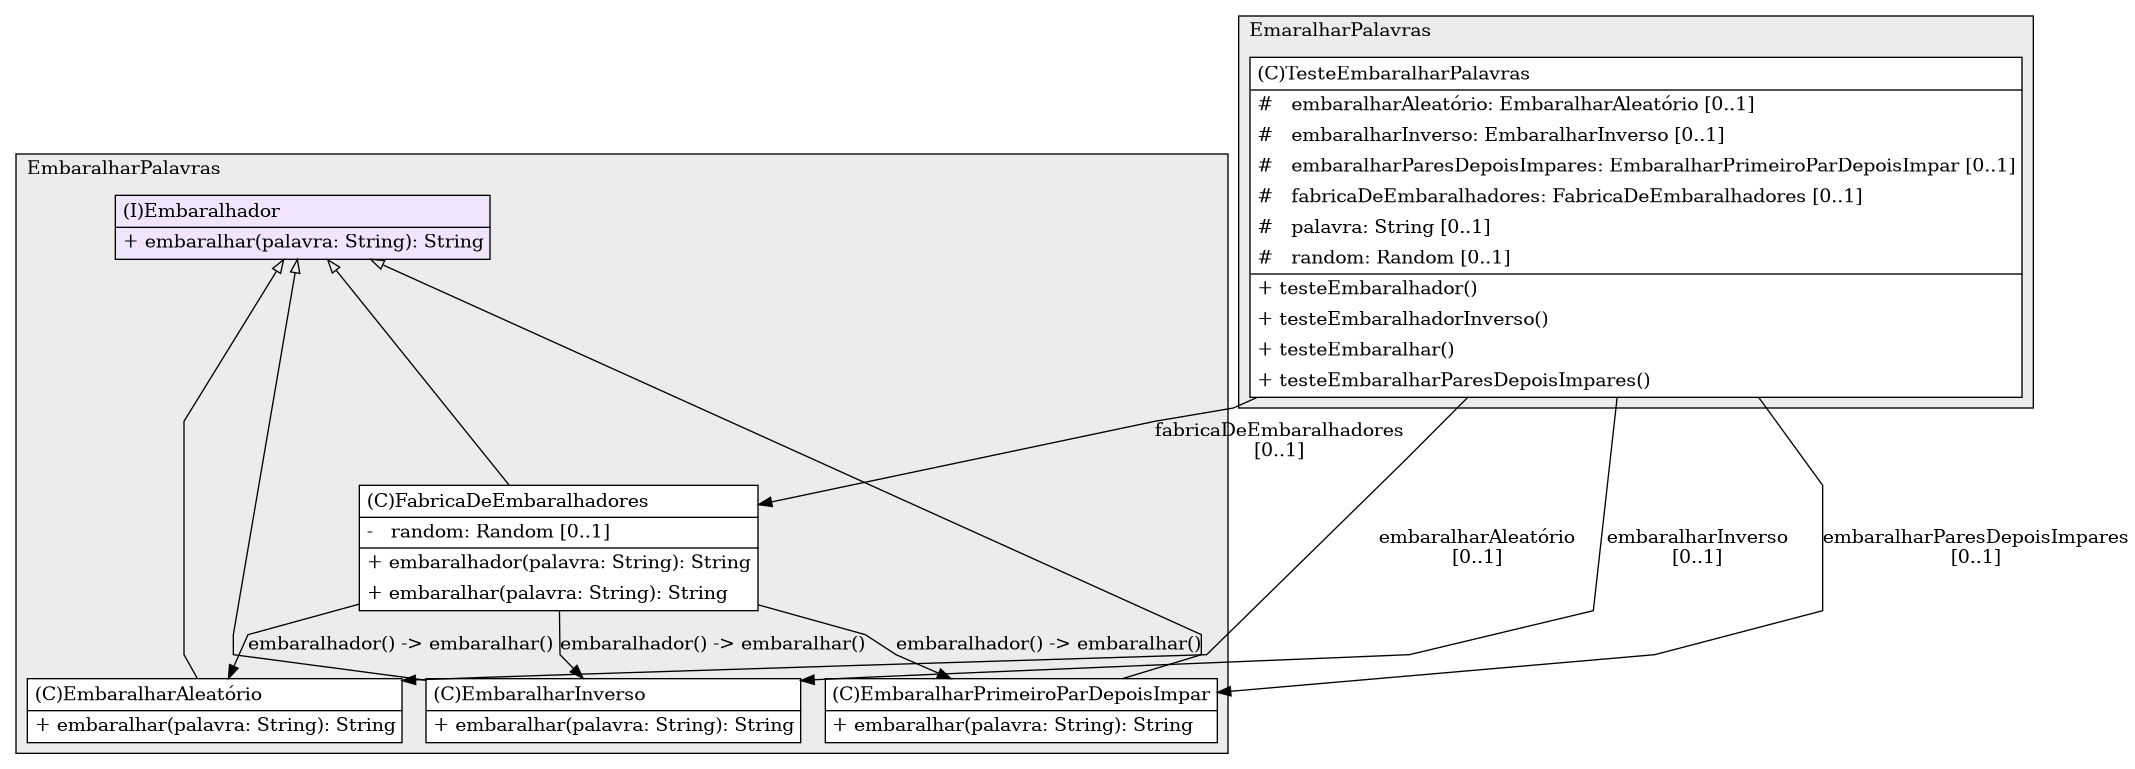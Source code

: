 @startuml

/' diagram meta data start
config=StructureConfiguration;
{
  "projectClassification": {
    "searchMode": "OpenProject", // OpenProject, AllProjects
    "includedProjects": "",
    "pathEndKeywords": "*.impl",
    "isClientPath": "",
    "isClientName": "",
    "isTestPath": "",
    "isTestName": "",
    "isMappingPath": "",
    "isMappingName": "",
    "isDataAccessPath": "",
    "isDataAccessName": "",
    "isDataStructurePath": "",
    "isDataStructureName": "",
    "isInterfaceStructuresPath": "",
    "isInterfaceStructuresName": "",
    "isEntryPointPath": "",
    "isEntryPointName": "",
    "treatFinalFieldsAsMandatory": false
  },
  "graphRestriction": {
    "classPackageExcludeFilter": "",
    "classPackageIncludeFilter": "",
    "classNameExcludeFilter": "",
    "classNameIncludeFilter": "",
    "methodNameExcludeFilter": "",
    "methodNameIncludeFilter": "",
    "removeByInheritance": "", // inheritance/annotation based filtering is done in a second step
    "removeByAnnotation": "",
    "removeByClassPackage": "", // cleanup the graph after inheritance/annotation based filtering is done
    "removeByClassName": "",
    "cutMappings": false,
    "cutEnum": true,
    "cutTests": true,
    "cutClient": true,
    "cutDataAccess": false,
    "cutInterfaceStructures": false,
    "cutDataStructures": false,
    "cutGetterAndSetter": true,
    "cutConstructors": true
  },
  "graphTraversal": {
    "forwardDepth": 6,
    "backwardDepth": 6,
    "classPackageExcludeFilter": "",
    "classPackageIncludeFilter": "",
    "classNameExcludeFilter": "",
    "classNameIncludeFilter": "",
    "methodNameExcludeFilter": "",
    "methodNameIncludeFilter": "",
    "hideMappings": false,
    "hideDataStructures": false,
    "hidePrivateMethods": true,
    "hideInterfaceCalls": true, // indirection: implementation -> interface (is hidden) -> implementation
    "onlyShowApplicationEntryPoints": false, // root node is included
    "useMethodCallsForStructureDiagram": "ForwardOnly" // ForwardOnly, BothDirections, No
  },
  "details": {
    "aggregation": "GroupByClass", // ByClass, GroupByClass, None
    "showClassGenericTypes": true,
    "showMethods": true,
    "showMethodParameterNames": true,
    "showMethodParameterTypes": true,
    "showMethodReturnType": true,
    "showPackageLevels": 2,
    "showDetailedClassStructure": true
  },
  "rootClass": "EmbaralharPalavras.Embaralhador",
  "extensionCallbackMethod": "" // qualified.class.name#methodName - signature: public static String method(String)
}
diagram meta data end '/



digraph g {
    rankdir="TB"
    splines=polyline
    

'nodes 
subgraph cluster_1067759703 { 
   	label=EmbaralharPalavras
	labeljust=l
	fillcolor="#ececec"
	style=filled
   
   Embaralhador1067759703[
	label=<<TABLE BORDER="1" CELLBORDER="0" CELLPADDING="4" CELLSPACING="0">
<TR><TD ALIGN="LEFT" >(I)Embaralhador</TD></TR>
<HR/>
<TR><TD ALIGN="LEFT" >+ embaralhar(palavra: String): String</TD></TR>
</TABLE>>
	style=filled
	margin=0
	shape=plaintext
	fillcolor="#F1E5FD"
];

EmbaralharAleatório1067759703[
	label=<<TABLE BORDER="1" CELLBORDER="0" CELLPADDING="4" CELLSPACING="0">
<TR><TD ALIGN="LEFT" >(C)EmbaralharAleatório</TD></TR>
<HR/>
<TR><TD ALIGN="LEFT" >+ embaralhar(palavra: String): String</TD></TR>
</TABLE>>
	style=filled
	margin=0
	shape=plaintext
	fillcolor="#FFFFFF"
];

EmbaralharInverso1067759703[
	label=<<TABLE BORDER="1" CELLBORDER="0" CELLPADDING="4" CELLSPACING="0">
<TR><TD ALIGN="LEFT" >(C)EmbaralharInverso</TD></TR>
<HR/>
<TR><TD ALIGN="LEFT" >+ embaralhar(palavra: String): String</TD></TR>
</TABLE>>
	style=filled
	margin=0
	shape=plaintext
	fillcolor="#FFFFFF"
];

EmbaralharPrimeiroParDepoisImpar1067759703[
	label=<<TABLE BORDER="1" CELLBORDER="0" CELLPADDING="4" CELLSPACING="0">
<TR><TD ALIGN="LEFT" >(C)EmbaralharPrimeiroParDepoisImpar</TD></TR>
<HR/>
<TR><TD ALIGN="LEFT" >+ embaralhar(palavra: String): String</TD></TR>
</TABLE>>
	style=filled
	margin=0
	shape=plaintext
	fillcolor="#FFFFFF"
];

FabricaDeEmbaralhadores1067759703[
	label=<<TABLE BORDER="1" CELLBORDER="0" CELLPADDING="4" CELLSPACING="0">
<TR><TD ALIGN="LEFT" >(C)FabricaDeEmbaralhadores</TD></TR>
<HR/>
<TR><TD ALIGN="LEFT" >-   random: Random [0..1]</TD></TR>
<HR/>
<TR><TD ALIGN="LEFT" >+ embaralhador(palavra: String): String</TD></TR>
<TR><TD ALIGN="LEFT" >+ embaralhar(palavra: String): String</TD></TR>
</TABLE>>
	style=filled
	margin=0
	shape=plaintext
	fillcolor="#FFFFFF"
];
} 

subgraph cluster_1527553641 { 
   	label=EmaralharPalavras
	labeljust=l
	fillcolor="#ececec"
	style=filled
   
   TesteEmbaralharPalavras1927468837[
	label=<<TABLE BORDER="1" CELLBORDER="0" CELLPADDING="4" CELLSPACING="0">
<TR><TD ALIGN="LEFT" >(C)TesteEmbaralharPalavras</TD></TR>
<HR/>
<TR><TD ALIGN="LEFT" >#   embaralharAleatório: EmbaralharAleatório [0..1]</TD></TR>
<TR><TD ALIGN="LEFT" >#   embaralharInverso: EmbaralharInverso [0..1]</TD></TR>
<TR><TD ALIGN="LEFT" >#   embaralharParesDepoisImpares: EmbaralharPrimeiroParDepoisImpar [0..1]</TD></TR>
<TR><TD ALIGN="LEFT" >#   fabricaDeEmbaralhadores: FabricaDeEmbaralhadores [0..1]</TD></TR>
<TR><TD ALIGN="LEFT" >#   palavra: String [0..1]</TD></TR>
<TR><TD ALIGN="LEFT" >#   random: Random [0..1]</TD></TR>
<HR/>
<TR><TD ALIGN="LEFT" >+ testeEmbaralhador()</TD></TR>
<TR><TD ALIGN="LEFT" >+ testeEmbaralhadorInverso()</TD></TR>
<TR><TD ALIGN="LEFT" >+ testeEmbaralhar()</TD></TR>
<TR><TD ALIGN="LEFT" >+ testeEmbaralharParesDepoisImpares()</TD></TR>
</TABLE>>
	style=filled
	margin=0
	shape=plaintext
	fillcolor="#FFFFFF"
];
} 

'edges    
Embaralhador1067759703 -> EmbaralharAleatório1067759703[arrowhead=none, arrowtail=empty, dir=both];
Embaralhador1067759703 -> EmbaralharInverso1067759703[arrowhead=none, arrowtail=empty, dir=both];
Embaralhador1067759703 -> EmbaralharPrimeiroParDepoisImpar1067759703[arrowhead=none, arrowtail=empty, dir=both];
Embaralhador1067759703 -> FabricaDeEmbaralhadores1067759703[arrowhead=none, arrowtail=empty, dir=both];
FabricaDeEmbaralhadores1067759703 -> EmbaralharAleatório1067759703[label="embaralhador() -> embaralhar()"];
FabricaDeEmbaralhadores1067759703 -> EmbaralharInverso1067759703[label="embaralhador() -> embaralhar()"];
FabricaDeEmbaralhadores1067759703 -> EmbaralharPrimeiroParDepoisImpar1067759703[label="embaralhador() -> embaralhar()"];
TesteEmbaralharPalavras1927468837 -> EmbaralharAleatório1067759703[label="embaralharAleatório
[0..1]"];
TesteEmbaralharPalavras1927468837 -> EmbaralharInverso1067759703[label="embaralharInverso
[0..1]"];
TesteEmbaralharPalavras1927468837 -> EmbaralharPrimeiroParDepoisImpar1067759703[label="embaralharParesDepoisImpares
[0..1]"];
TesteEmbaralharPalavras1927468837 -> FabricaDeEmbaralhadores1067759703[label="fabricaDeEmbaralhadores
[0..1]"];
    
}
@enduml